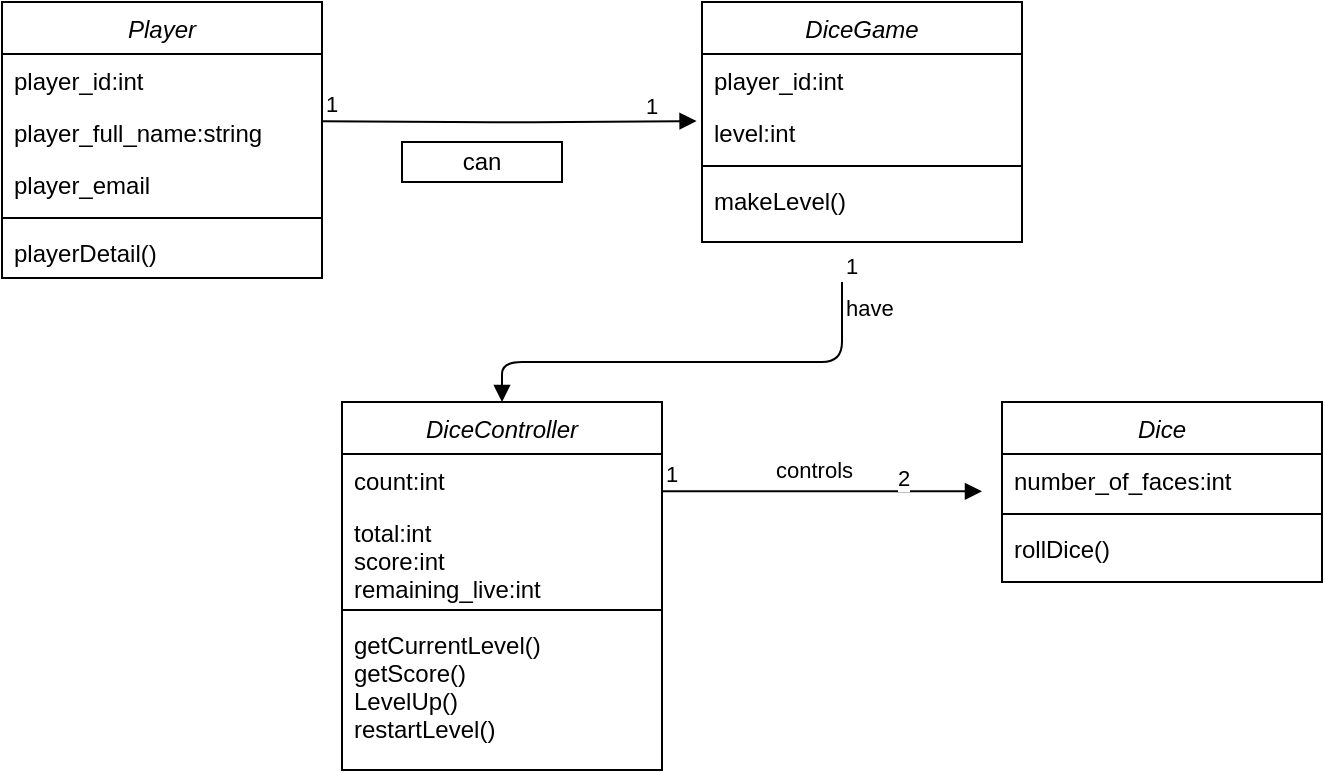 <mxfile version="13.10.9" type="github">
  <diagram id="C5RBs43oDa-KdzZeNtuy" name="Page-1">
    <mxGraphModel dx="1422" dy="762" grid="1" gridSize="10" guides="1" tooltips="1" connect="1" arrows="1" fold="1" page="1" pageScale="1" pageWidth="827" pageHeight="1169" math="0" shadow="0">
      <root>
        <mxCell id="WIyWlLk6GJQsqaUBKTNV-0" />
        <mxCell id="WIyWlLk6GJQsqaUBKTNV-1" parent="WIyWlLk6GJQsqaUBKTNV-0" />
        <mxCell id="zkfFHV4jXpPFQw0GAbJ--0" value="Player" style="swimlane;fontStyle=2;align=center;verticalAlign=top;childLayout=stackLayout;horizontal=1;startSize=26;horizontalStack=0;resizeParent=1;resizeLast=0;collapsible=1;marginBottom=0;rounded=0;shadow=0;strokeWidth=1;" parent="WIyWlLk6GJQsqaUBKTNV-1" vertex="1">
          <mxGeometry x="40" y="40" width="160" height="138" as="geometry">
            <mxRectangle x="230" y="140" width="160" height="26" as="alternateBounds" />
          </mxGeometry>
        </mxCell>
        <mxCell id="zkfFHV4jXpPFQw0GAbJ--1" value="player_id:int" style="text;align=left;verticalAlign=top;spacingLeft=4;spacingRight=4;overflow=hidden;rotatable=0;points=[[0,0.5],[1,0.5]];portConstraint=eastwest;" parent="zkfFHV4jXpPFQw0GAbJ--0" vertex="1">
          <mxGeometry y="26" width="160" height="26" as="geometry" />
        </mxCell>
        <mxCell id="zkfFHV4jXpPFQw0GAbJ--2" value="player_full_name:string" style="text;align=left;verticalAlign=top;spacingLeft=4;spacingRight=4;overflow=hidden;rotatable=0;points=[[0,0.5],[1,0.5]];portConstraint=eastwest;rounded=0;shadow=0;html=0;" parent="zkfFHV4jXpPFQw0GAbJ--0" vertex="1">
          <mxGeometry y="52" width="160" height="26" as="geometry" />
        </mxCell>
        <mxCell id="zkfFHV4jXpPFQw0GAbJ--3" value="player_email" style="text;align=left;verticalAlign=top;spacingLeft=4;spacingRight=4;overflow=hidden;rotatable=0;points=[[0,0.5],[1,0.5]];portConstraint=eastwest;rounded=0;shadow=0;html=0;" parent="zkfFHV4jXpPFQw0GAbJ--0" vertex="1">
          <mxGeometry y="78" width="160" height="26" as="geometry" />
        </mxCell>
        <mxCell id="zkfFHV4jXpPFQw0GAbJ--4" value="" style="line;html=1;strokeWidth=1;align=left;verticalAlign=middle;spacingTop=-1;spacingLeft=3;spacingRight=3;rotatable=0;labelPosition=right;points=[];portConstraint=eastwest;" parent="zkfFHV4jXpPFQw0GAbJ--0" vertex="1">
          <mxGeometry y="104" width="160" height="8" as="geometry" />
        </mxCell>
        <mxCell id="zkfFHV4jXpPFQw0GAbJ--5" value="playerDetail()" style="text;align=left;verticalAlign=top;spacingLeft=4;spacingRight=4;overflow=hidden;rotatable=0;points=[[0,0.5],[1,0.5]];portConstraint=eastwest;" parent="zkfFHV4jXpPFQw0GAbJ--0" vertex="1">
          <mxGeometry y="112" width="160" height="26" as="geometry" />
        </mxCell>
        <mxCell id="DEaqbVRy3g087VdfQBl1-0" value="DiceGame" style="swimlane;fontStyle=2;align=center;verticalAlign=top;childLayout=stackLayout;horizontal=1;startSize=26;horizontalStack=0;resizeParent=1;resizeLast=0;collapsible=1;marginBottom=0;rounded=0;shadow=0;strokeWidth=1;" parent="WIyWlLk6GJQsqaUBKTNV-1" vertex="1">
          <mxGeometry x="390" y="40" width="160" height="120" as="geometry">
            <mxRectangle x="230" y="140" width="160" height="26" as="alternateBounds" />
          </mxGeometry>
        </mxCell>
        <mxCell id="DEaqbVRy3g087VdfQBl1-1" value="player_id:int" style="text;align=left;verticalAlign=top;spacingLeft=4;spacingRight=4;overflow=hidden;rotatable=0;points=[[0,0.5],[1,0.5]];portConstraint=eastwest;" parent="DEaqbVRy3g087VdfQBl1-0" vertex="1">
          <mxGeometry y="26" width="160" height="26" as="geometry" />
        </mxCell>
        <mxCell id="DEaqbVRy3g087VdfQBl1-3" value="level:int" style="text;align=left;verticalAlign=top;spacingLeft=4;spacingRight=4;overflow=hidden;rotatable=0;points=[[0,0.5],[1,0.5]];portConstraint=eastwest;rounded=0;shadow=0;html=0;" parent="DEaqbVRy3g087VdfQBl1-0" vertex="1">
          <mxGeometry y="52" width="160" height="26" as="geometry" />
        </mxCell>
        <mxCell id="DEaqbVRy3g087VdfQBl1-4" value="" style="line;html=1;strokeWidth=1;align=left;verticalAlign=middle;spacingTop=-1;spacingLeft=3;spacingRight=3;rotatable=0;labelPosition=right;points=[];portConstraint=eastwest;" parent="DEaqbVRy3g087VdfQBl1-0" vertex="1">
          <mxGeometry y="78" width="160" height="8" as="geometry" />
        </mxCell>
        <mxCell id="DEaqbVRy3g087VdfQBl1-5" value="makeLevel()" style="text;align=left;verticalAlign=top;spacingLeft=4;spacingRight=4;overflow=hidden;rotatable=0;points=[[0,0.5],[1,0.5]];portConstraint=eastwest;" parent="DEaqbVRy3g087VdfQBl1-0" vertex="1">
          <mxGeometry y="86" width="160" height="26" as="geometry" />
        </mxCell>
        <mxCell id="DEaqbVRy3g087VdfQBl1-6" value="DiceController" style="swimlane;fontStyle=2;align=center;verticalAlign=top;childLayout=stackLayout;horizontal=1;startSize=26;horizontalStack=0;resizeParent=1;resizeLast=0;collapsible=1;marginBottom=0;rounded=0;shadow=0;strokeWidth=1;" parent="WIyWlLk6GJQsqaUBKTNV-1" vertex="1">
          <mxGeometry x="210" y="240" width="160" height="184" as="geometry">
            <mxRectangle x="230" y="140" width="160" height="26" as="alternateBounds" />
          </mxGeometry>
        </mxCell>
        <mxCell id="DEaqbVRy3g087VdfQBl1-7" value="count:int" style="text;align=left;verticalAlign=top;spacingLeft=4;spacingRight=4;overflow=hidden;rotatable=0;points=[[0,0.5],[1,0.5]];portConstraint=eastwest;" parent="DEaqbVRy3g087VdfQBl1-6" vertex="1">
          <mxGeometry y="26" width="160" height="26" as="geometry" />
        </mxCell>
        <mxCell id="DEaqbVRy3g087VdfQBl1-8" value="total:int&#xa;score:int&#xa;remaining_live:int" style="text;align=left;verticalAlign=top;spacingLeft=4;spacingRight=4;overflow=hidden;rotatable=0;points=[[0,0.5],[1,0.5]];portConstraint=eastwest;rounded=0;shadow=0;html=0;" parent="DEaqbVRy3g087VdfQBl1-6" vertex="1">
          <mxGeometry y="52" width="160" height="48" as="geometry" />
        </mxCell>
        <mxCell id="DEaqbVRy3g087VdfQBl1-9" value="" style="line;html=1;strokeWidth=1;align=left;verticalAlign=middle;spacingTop=-1;spacingLeft=3;spacingRight=3;rotatable=0;labelPosition=right;points=[];portConstraint=eastwest;" parent="DEaqbVRy3g087VdfQBl1-6" vertex="1">
          <mxGeometry y="100" width="160" height="8" as="geometry" />
        </mxCell>
        <mxCell id="DEaqbVRy3g087VdfQBl1-10" value="getCurrentLevel()&#xa;getScore()&#xa;LevelUp()&#xa;restartLevel()" style="text;align=left;verticalAlign=top;spacingLeft=4;spacingRight=4;overflow=hidden;rotatable=0;points=[[0,0.5],[1,0.5]];portConstraint=eastwest;" parent="DEaqbVRy3g087VdfQBl1-6" vertex="1">
          <mxGeometry y="108" width="160" height="72" as="geometry" />
        </mxCell>
        <mxCell id="DEaqbVRy3g087VdfQBl1-11" value="Dice" style="swimlane;fontStyle=2;align=center;verticalAlign=top;childLayout=stackLayout;horizontal=1;startSize=26;horizontalStack=0;resizeParent=1;resizeLast=0;collapsible=1;marginBottom=0;rounded=0;shadow=0;strokeWidth=1;" parent="WIyWlLk6GJQsqaUBKTNV-1" vertex="1">
          <mxGeometry x="540" y="240" width="160" height="90" as="geometry">
            <mxRectangle x="230" y="140" width="160" height="26" as="alternateBounds" />
          </mxGeometry>
        </mxCell>
        <mxCell id="DEaqbVRy3g087VdfQBl1-12" value="number_of_faces:int" style="text;align=left;verticalAlign=top;spacingLeft=4;spacingRight=4;overflow=hidden;rotatable=0;points=[[0,0.5],[1,0.5]];portConstraint=eastwest;" parent="DEaqbVRy3g087VdfQBl1-11" vertex="1">
          <mxGeometry y="26" width="160" height="26" as="geometry" />
        </mxCell>
        <mxCell id="DEaqbVRy3g087VdfQBl1-14" value="" style="line;html=1;strokeWidth=1;align=left;verticalAlign=middle;spacingTop=-1;spacingLeft=3;spacingRight=3;rotatable=0;labelPosition=right;points=[];portConstraint=eastwest;" parent="DEaqbVRy3g087VdfQBl1-11" vertex="1">
          <mxGeometry y="52" width="160" height="8" as="geometry" />
        </mxCell>
        <mxCell id="DEaqbVRy3g087VdfQBl1-15" value="rollDice()" style="text;align=left;verticalAlign=top;spacingLeft=4;spacingRight=4;overflow=hidden;rotatable=0;points=[[0,0.5],[1,0.5]];portConstraint=eastwest;" parent="DEaqbVRy3g087VdfQBl1-11" vertex="1">
          <mxGeometry y="60" width="160" height="30" as="geometry" />
        </mxCell>
        <mxCell id="DEaqbVRy3g087VdfQBl1-21" value="" style="endArrow=block;endFill=1;html=1;edgeStyle=orthogonalEdgeStyle;align=left;verticalAlign=top;entryX=-0.017;entryY=0.289;entryDx=0;entryDy=0;entryPerimeter=0;" parent="WIyWlLk6GJQsqaUBKTNV-1" target="DEaqbVRy3g087VdfQBl1-3" edge="1">
          <mxGeometry x="-1" relative="1" as="geometry">
            <mxPoint x="200" y="99.66" as="sourcePoint" />
            <mxPoint x="360" y="99.66" as="targetPoint" />
          </mxGeometry>
        </mxCell>
        <mxCell id="DEaqbVRy3g087VdfQBl1-22" value="1" style="edgeLabel;resizable=0;html=1;align=left;verticalAlign=bottom;" parent="DEaqbVRy3g087VdfQBl1-21" connectable="0" vertex="1">
          <mxGeometry x="-1" relative="1" as="geometry" />
        </mxCell>
        <mxCell id="DEaqbVRy3g087VdfQBl1-23" value="can" style="whiteSpace=wrap;html=1;" parent="WIyWlLk6GJQsqaUBKTNV-1" vertex="1">
          <mxGeometry x="240" y="110" width="80" height="20" as="geometry" />
        </mxCell>
        <mxCell id="DEaqbVRy3g087VdfQBl1-24" value="1" style="edgeLabel;resizable=0;html=1;align=left;verticalAlign=bottom;" parent="WIyWlLk6GJQsqaUBKTNV-1" connectable="0" vertex="1">
          <mxGeometry x="360" y="100.0" as="geometry" />
        </mxCell>
        <mxCell id="DEaqbVRy3g087VdfQBl1-25" value="have" style="endArrow=block;endFill=1;html=1;edgeStyle=orthogonalEdgeStyle;align=left;verticalAlign=top;entryX=0.5;entryY=0;entryDx=0;entryDy=0;" parent="WIyWlLk6GJQsqaUBKTNV-1" target="DEaqbVRy3g087VdfQBl1-6" edge="1">
          <mxGeometry x="-1" relative="1" as="geometry">
            <mxPoint x="460" y="180" as="sourcePoint" />
            <mxPoint x="470" y="230" as="targetPoint" />
            <Array as="points">
              <mxPoint x="460" y="220" />
              <mxPoint x="290" y="220" />
            </Array>
          </mxGeometry>
        </mxCell>
        <mxCell id="DEaqbVRy3g087VdfQBl1-26" value="1" style="edgeLabel;resizable=0;html=1;align=left;verticalAlign=bottom;" parent="DEaqbVRy3g087VdfQBl1-25" connectable="0" vertex="1">
          <mxGeometry x="-1" relative="1" as="geometry" />
        </mxCell>
        <mxCell id="DEaqbVRy3g087VdfQBl1-27" value="" style="endArrow=block;endFill=1;html=1;edgeStyle=orthogonalEdgeStyle;align=left;verticalAlign=top;" parent="WIyWlLk6GJQsqaUBKTNV-1" edge="1">
          <mxGeometry x="-1" relative="1" as="geometry">
            <mxPoint x="370" y="284.66" as="sourcePoint" />
            <mxPoint x="530" y="284.66" as="targetPoint" />
          </mxGeometry>
        </mxCell>
        <mxCell id="DEaqbVRy3g087VdfQBl1-28" value="1" style="edgeLabel;resizable=0;html=1;align=left;verticalAlign=bottom;" parent="DEaqbVRy3g087VdfQBl1-27" connectable="0" vertex="1">
          <mxGeometry x="-1" relative="1" as="geometry" />
        </mxCell>
        <mxCell id="DEaqbVRy3g087VdfQBl1-29" value="2" style="edgeLabel;resizable=0;html=1;align=left;verticalAlign=bottom;" parent="WIyWlLk6GJQsqaUBKTNV-1" connectable="0" vertex="1">
          <mxGeometry x="440" y="285.0" as="geometry">
            <mxPoint x="46" y="1" as="offset" />
          </mxGeometry>
        </mxCell>
        <mxCell id="Yu5vBdkv7sKlXN27_Myc-0" value="&lt;span style=&quot;color: rgb(0 , 0 , 0) ; font-family: &amp;#34;helvetica&amp;#34; ; font-size: 11px ; font-style: normal ; font-weight: 400 ; letter-spacing: normal ; text-align: left ; text-indent: 0px ; text-transform: none ; word-spacing: 0px ; background-color: rgb(255 , 255 , 255) ; display: inline ; float: none&quot;&gt;controls&lt;/span&gt;" style="text;whiteSpace=wrap;html=1;" parent="WIyWlLk6GJQsqaUBKTNV-1" vertex="1">
          <mxGeometry x="425" y="260" width="30" height="30" as="geometry" />
        </mxCell>
      </root>
    </mxGraphModel>
  </diagram>
</mxfile>
